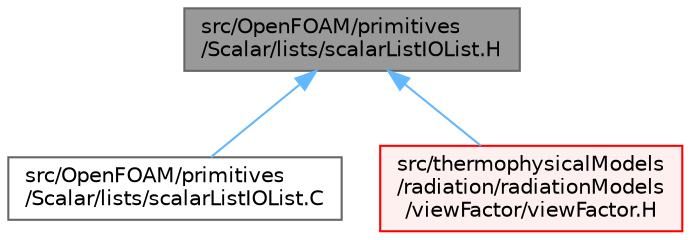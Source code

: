 digraph "src/OpenFOAM/primitives/Scalar/lists/scalarListIOList.H"
{
 // LATEX_PDF_SIZE
  bgcolor="transparent";
  edge [fontname=Helvetica,fontsize=10,labelfontname=Helvetica,labelfontsize=10];
  node [fontname=Helvetica,fontsize=10,shape=box,height=0.2,width=0.4];
  Node1 [id="Node000001",label="src/OpenFOAM/primitives\l/Scalar/lists/scalarListIOList.H",height=0.2,width=0.4,color="gray40", fillcolor="grey60", style="filled", fontcolor="black",tooltip=" "];
  Node1 -> Node2 [id="edge1_Node000001_Node000002",dir="back",color="steelblue1",style="solid",tooltip=" "];
  Node2 [id="Node000002",label="src/OpenFOAM/primitives\l/Scalar/lists/scalarListIOList.C",height=0.2,width=0.4,color="grey40", fillcolor="white", style="filled",URL="$scalarListIOList_8C.html",tooltip=" "];
  Node1 -> Node3 [id="edge2_Node000001_Node000003",dir="back",color="steelblue1",style="solid",tooltip=" "];
  Node3 [id="Node000003",label="src/thermophysicalModels\l/radiation/radiationModels\l/viewFactor/viewFactor.H",height=0.2,width=0.4,color="red", fillcolor="#FFF0F0", style="filled",URL="$viewFactor_8H.html",tooltip=" "];
}
